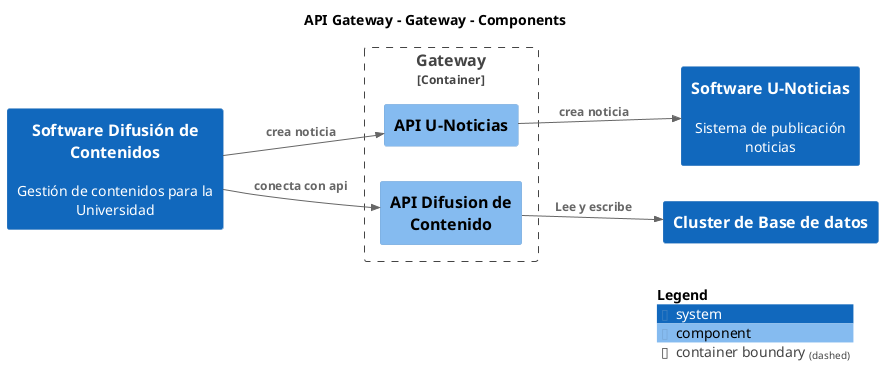 @startuml
set separator none
title API Gateway - Gateway - Components

left to right direction

!include <C4/C4>
!include <C4/C4_Context>
!include <C4/C4_Component>

System(SoftwareUNoticias, "Software U-Noticias", "Sistema de publicación noticias", $tags="")
System(ClusterdeBasededatos, "Cluster de Base de datos", "", $tags="")
System(SoftwareDifusióndeContenidos, "Software Difusión de Contenidos", "Gestión de contenidos para la Universidad", $tags="")

Container_Boundary("APIGateway.Gateway_boundary", "Gateway", $tags="") {
  Component(APIGateway.Gateway.APIUNoticias, "API U-Noticias", "", $tags="")
  Component(APIGateway.Gateway.APIDifusiondeContenido, "API Difusion de Contenido", "", $tags="")
}

Rel_D(APIGateway.Gateway.APIUNoticias, SoftwareUNoticias, "crea noticia", $tags="")
Rel_D(SoftwareDifusióndeContenidos, APIGateway.Gateway.APIDifusiondeContenido, "conecta con api", $tags="")
Rel_D(APIGateway.Gateway.APIDifusiondeContenido, ClusterdeBasededatos, "Lee y escribe", $tags="")
Rel_D(SoftwareDifusióndeContenidos, APIGateway.Gateway.APIUNoticias, "crea noticia", $tags="")

SHOW_LEGEND(true)
@enduml